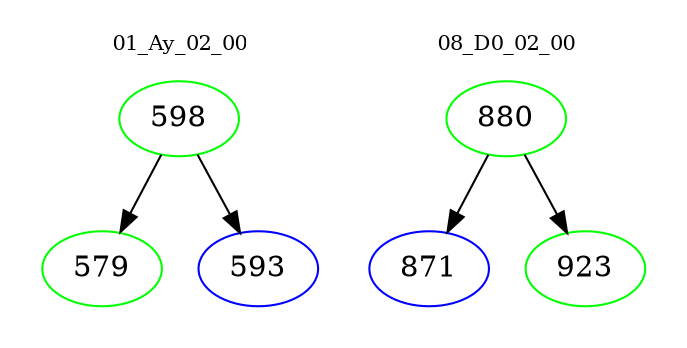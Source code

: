 digraph{
subgraph cluster_0 {
color = white
label = "01_Ay_02_00";
fontsize=10;
T0_598 [label="598", color="green"]
T0_598 -> T0_579 [color="black"]
T0_579 [label="579", color="green"]
T0_598 -> T0_593 [color="black"]
T0_593 [label="593", color="blue"]
}
subgraph cluster_1 {
color = white
label = "08_D0_02_00";
fontsize=10;
T1_880 [label="880", color="green"]
T1_880 -> T1_871 [color="black"]
T1_871 [label="871", color="blue"]
T1_880 -> T1_923 [color="black"]
T1_923 [label="923", color="green"]
}
}
